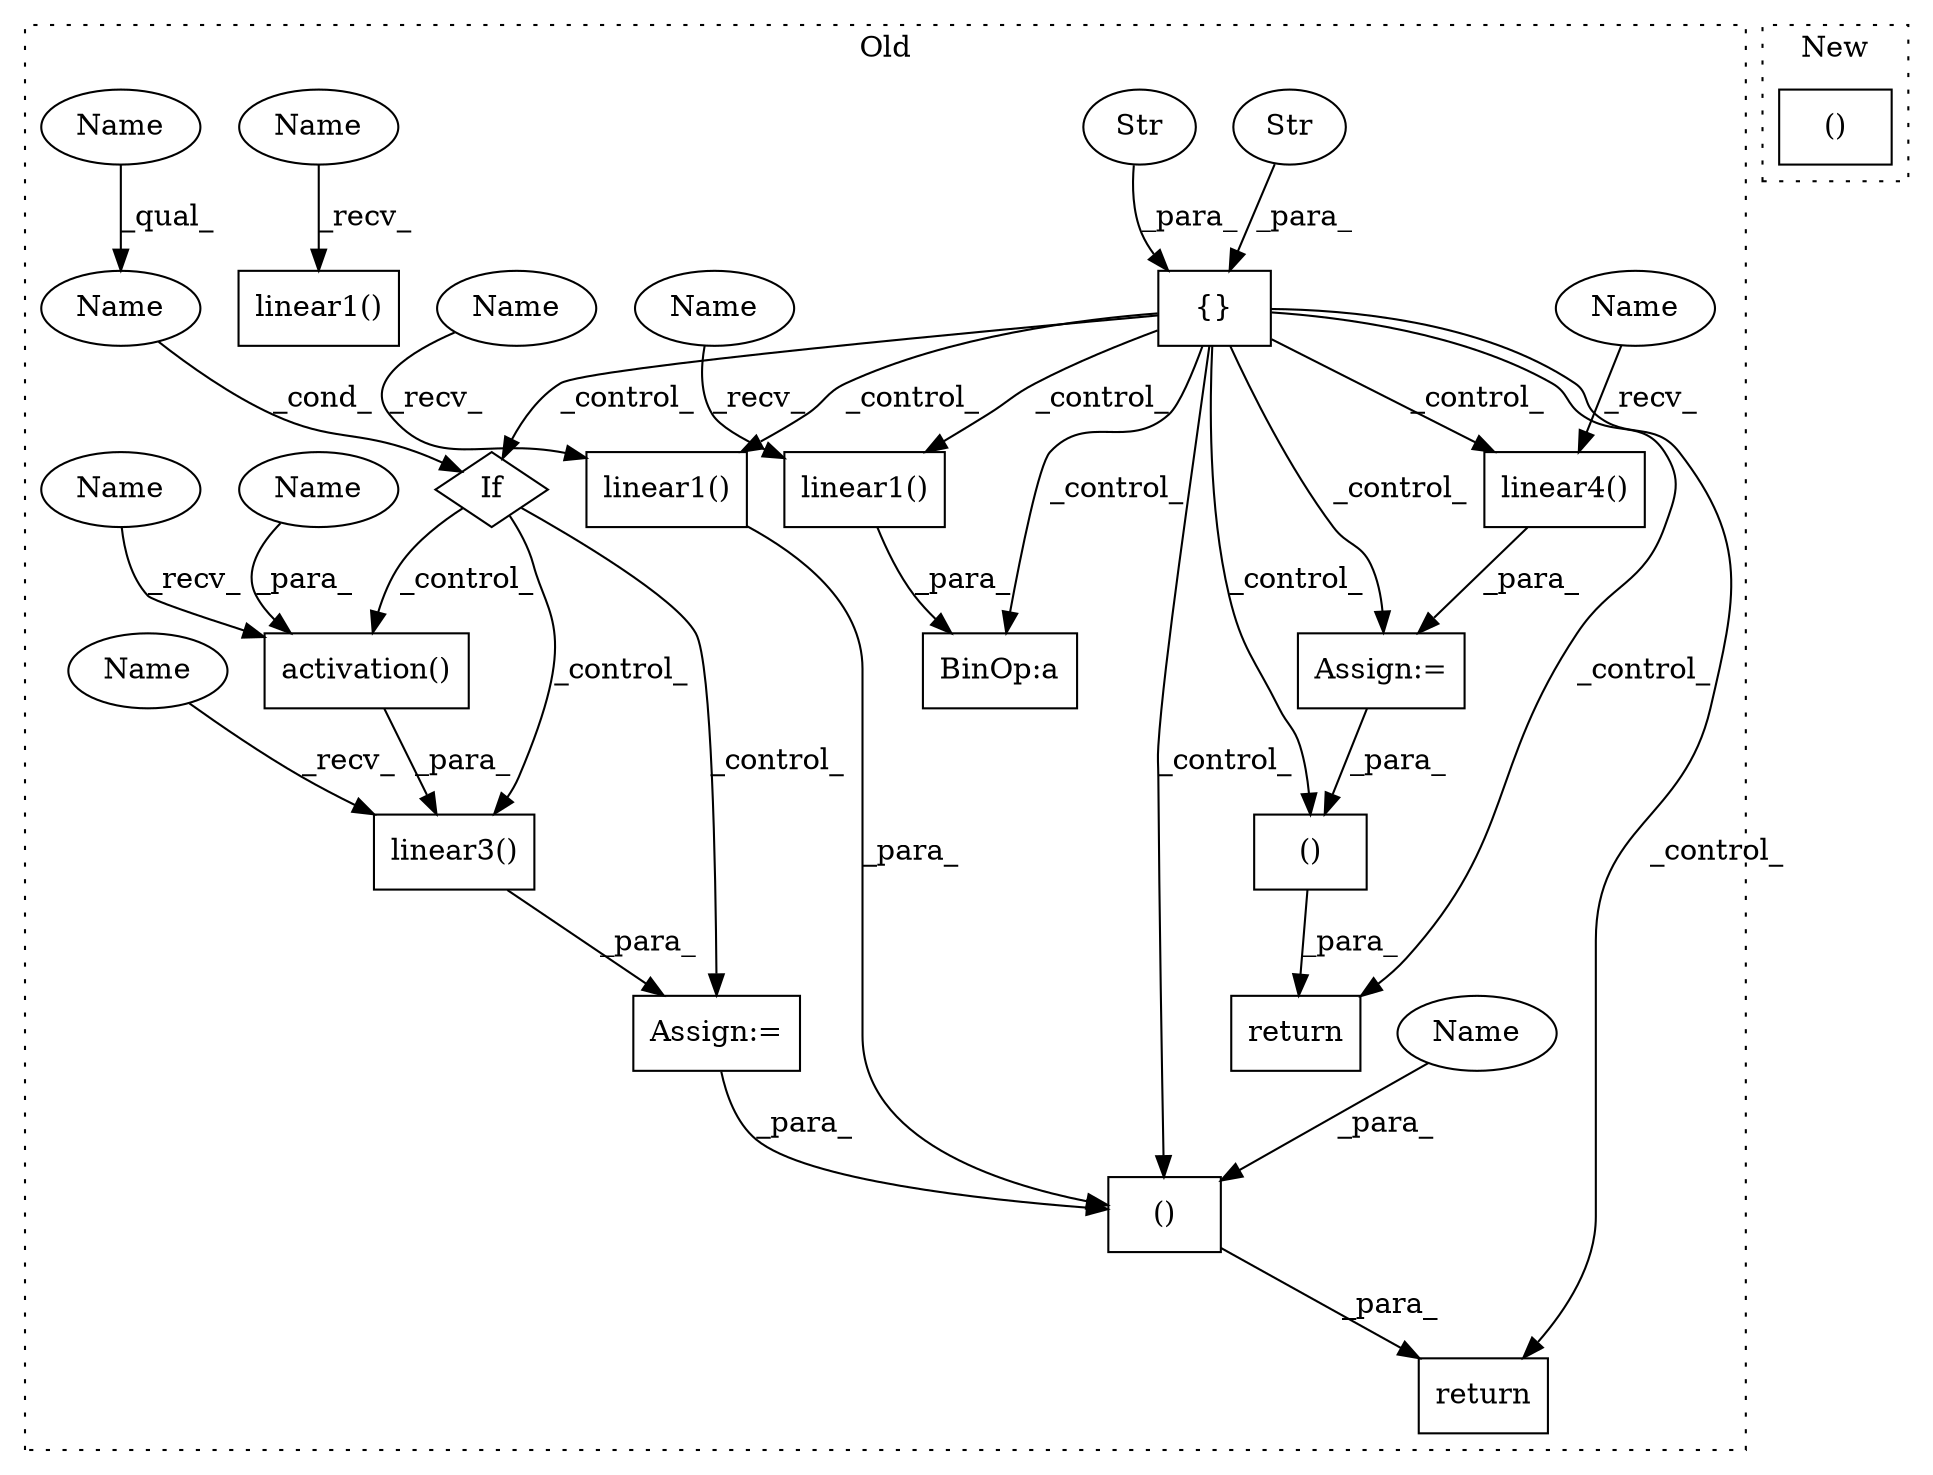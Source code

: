 digraph G {
subgraph cluster0 {
1 [label="linear1()" a="75" s="19129,19143" l="13,1" shape="box"];
3 [label="()" a="54" s="19551" l="26" shape="box"];
4 [label="{}" a="59" s="19036,19080" l="1,0" shape="box"];
5 [label="()" a="54" s="20013" l="15" shape="box"];
6 [label="If" a="96" s="19256" l="3" shape="diamond"];
7 [label="BinOp:a" a="82" s="19799" l="3" shape="box"];
8 [label="linear1()" a="75" s="19682,19696" l="13,1" shape="box"];
9 [label="Str" a="66" s="19037" l="11" shape="ellipse"];
10 [label="Str" a="66" s="19050" l="15" shape="ellipse"];
11 [label="linear3()" a="75" s="19313,19352" l="13,1" shape="box"];
12 [label="Name" a="87" s="19259" l="20" shape="ellipse"];
13 [label="activation()" a="75" s="19326,19351" l="16,1" shape="box"];
14 [label="linear4()" a="75" s="19964,19978" l="13,1" shape="box"];
15 [label="Assign:=" a="68" s="19961" l="3" shape="box"];
16 [label="Assign:=" a="68" s="19310" l="3" shape="box"];
17 [label="return" a="93" s="19535" l="7" shape="box"];
18 [label="linear1()" a="75" s="18935,18949" l="13,1" shape="box"];
19 [label="return" a="93" s="19996" l="7" shape="box"];
20 [label="Name" a="87" s="19342" l="9" shape="ellipse"];
21 [label="Name" a="87" s="19553" l="9" shape="ellipse"];
22 [label="Name" a="87" s="19682" l="4" shape="ellipse"];
23 [label="Name" a="87" s="19313" l="4" shape="ellipse"];
24 [label="Name" a="87" s="19129" l="4" shape="ellipse"];
25 [label="Name" a="87" s="19964" l="4" shape="ellipse"];
26 [label="Name" a="87" s="19326" l="4" shape="ellipse"];
27 [label="Name" a="87" s="18935" l="4" shape="ellipse"];
28 [label="Name" a="87" s="19259" l="4" shape="ellipse"];
label = "Old";
style="dotted";
}
subgraph cluster1 {
2 [label="()" a="54" s="15299" l="19" shape="box"];
label = "New";
style="dotted";
}
1 -> 3 [label="_para_"];
3 -> 17 [label="_para_"];
4 -> 14 [label="_control_"];
4 -> 19 [label="_control_"];
4 -> 7 [label="_control_"];
4 -> 5 [label="_control_"];
4 -> 8 [label="_control_"];
4 -> 17 [label="_control_"];
4 -> 3 [label="_control_"];
4 -> 6 [label="_control_"];
4 -> 15 [label="_control_"];
4 -> 1 [label="_control_"];
5 -> 19 [label="_para_"];
6 -> 11 [label="_control_"];
6 -> 16 [label="_control_"];
6 -> 13 [label="_control_"];
8 -> 7 [label="_para_"];
9 -> 4 [label="_para_"];
10 -> 4 [label="_para_"];
11 -> 16 [label="_para_"];
12 -> 6 [label="_cond_"];
13 -> 11 [label="_para_"];
14 -> 15 [label="_para_"];
15 -> 5 [label="_para_"];
16 -> 3 [label="_para_"];
20 -> 13 [label="_para_"];
21 -> 3 [label="_para_"];
22 -> 8 [label="_recv_"];
23 -> 11 [label="_recv_"];
24 -> 1 [label="_recv_"];
25 -> 14 [label="_recv_"];
26 -> 13 [label="_recv_"];
27 -> 18 [label="_recv_"];
28 -> 12 [label="_qual_"];
}
